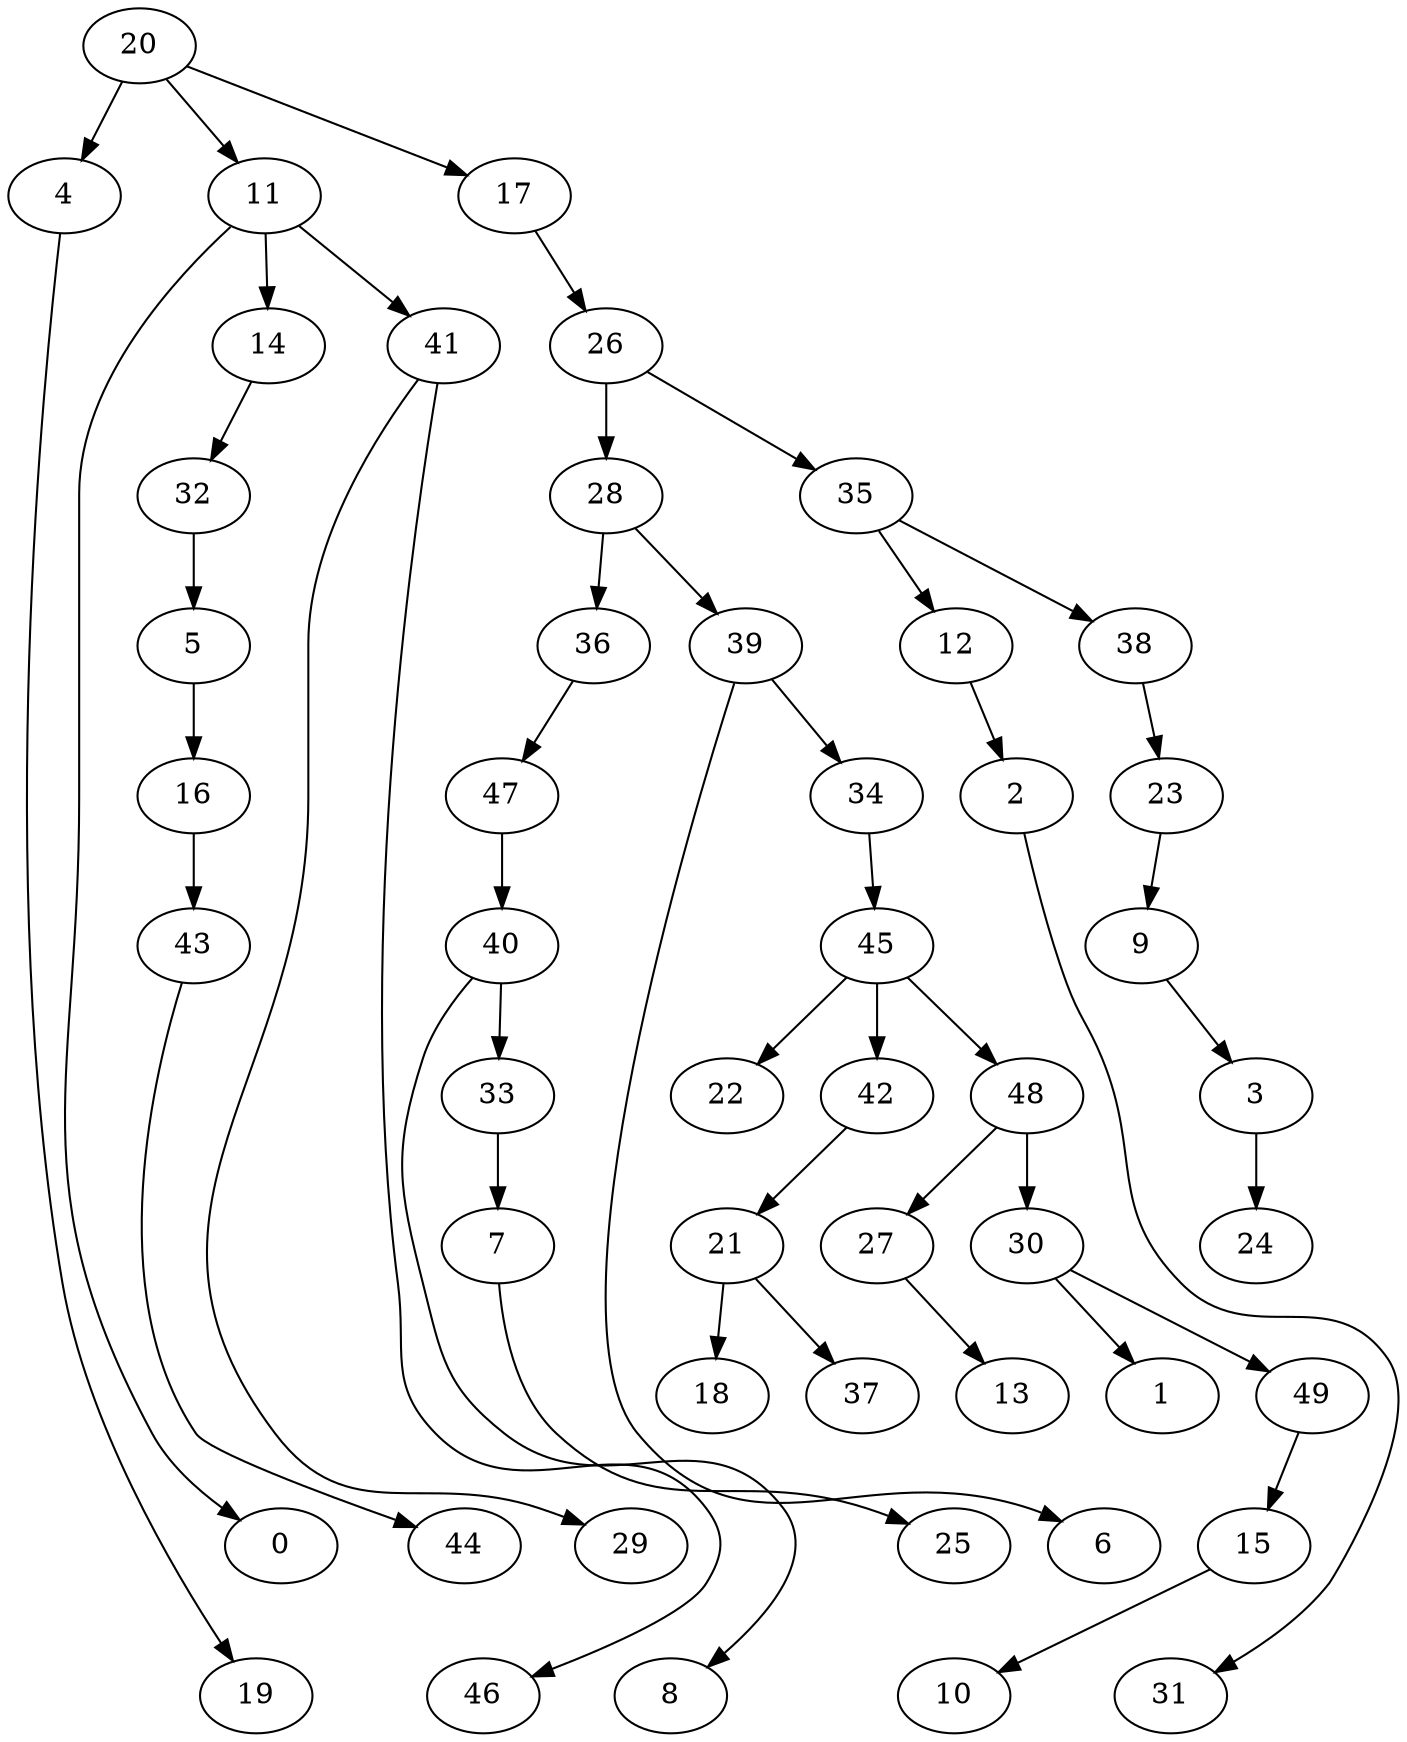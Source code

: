 digraph g {
0;
1;
2;
3;
4;
5;
6;
7;
8;
9;
10;
11;
12;
13;
14;
15;
16;
17;
18;
19;
20;
21;
22;
23;
24;
25;
26;
27;
28;
29;
30;
31;
32;
33;
34;
35;
36;
37;
38;
39;
40;
41;
42;
43;
44;
45;
46;
47;
48;
49;
2 -> 31 [weight=0];
3 -> 24 [weight=0];
4 -> 19 [weight=0];
5 -> 16 [weight=0];
7 -> 25 [weight=0];
9 -> 3 [weight=0];
11 -> 0 [weight=0];
11 -> 14 [weight=0];
11 -> 41 [weight=0];
12 -> 2 [weight=0];
14 -> 32 [weight=0];
15 -> 10 [weight=0];
16 -> 43 [weight=0];
17 -> 26 [weight=0];
20 -> 4 [weight=0];
20 -> 11 [weight=0];
20 -> 17 [weight=0];
21 -> 18 [weight=0];
21 -> 37 [weight=0];
23 -> 9 [weight=0];
26 -> 28 [weight=1];
26 -> 35 [weight=0];
27 -> 13 [weight=0];
28 -> 36 [weight=0];
28 -> 39 [weight=0];
30 -> 1 [weight=0];
30 -> 49 [weight=0];
32 -> 5 [weight=0];
33 -> 7 [weight=0];
34 -> 45 [weight=0];
35 -> 12 [weight=0];
35 -> 38 [weight=0];
36 -> 47 [weight=0];
38 -> 23 [weight=0];
39 -> 34 [weight=0];
39 -> 6 [weight=0];
40 -> 8 [weight=0];
40 -> 33 [weight=0];
41 -> 46 [weight=0];
41 -> 29 [weight=0];
42 -> 21 [weight=0];
43 -> 44 [weight=0];
45 -> 48 [weight=0];
45 -> 22 [weight=0];
45 -> 42 [weight=1];
47 -> 40 [weight=0];
48 -> 27 [weight=0];
48 -> 30 [weight=0];
49 -> 15 [weight=0];
}
